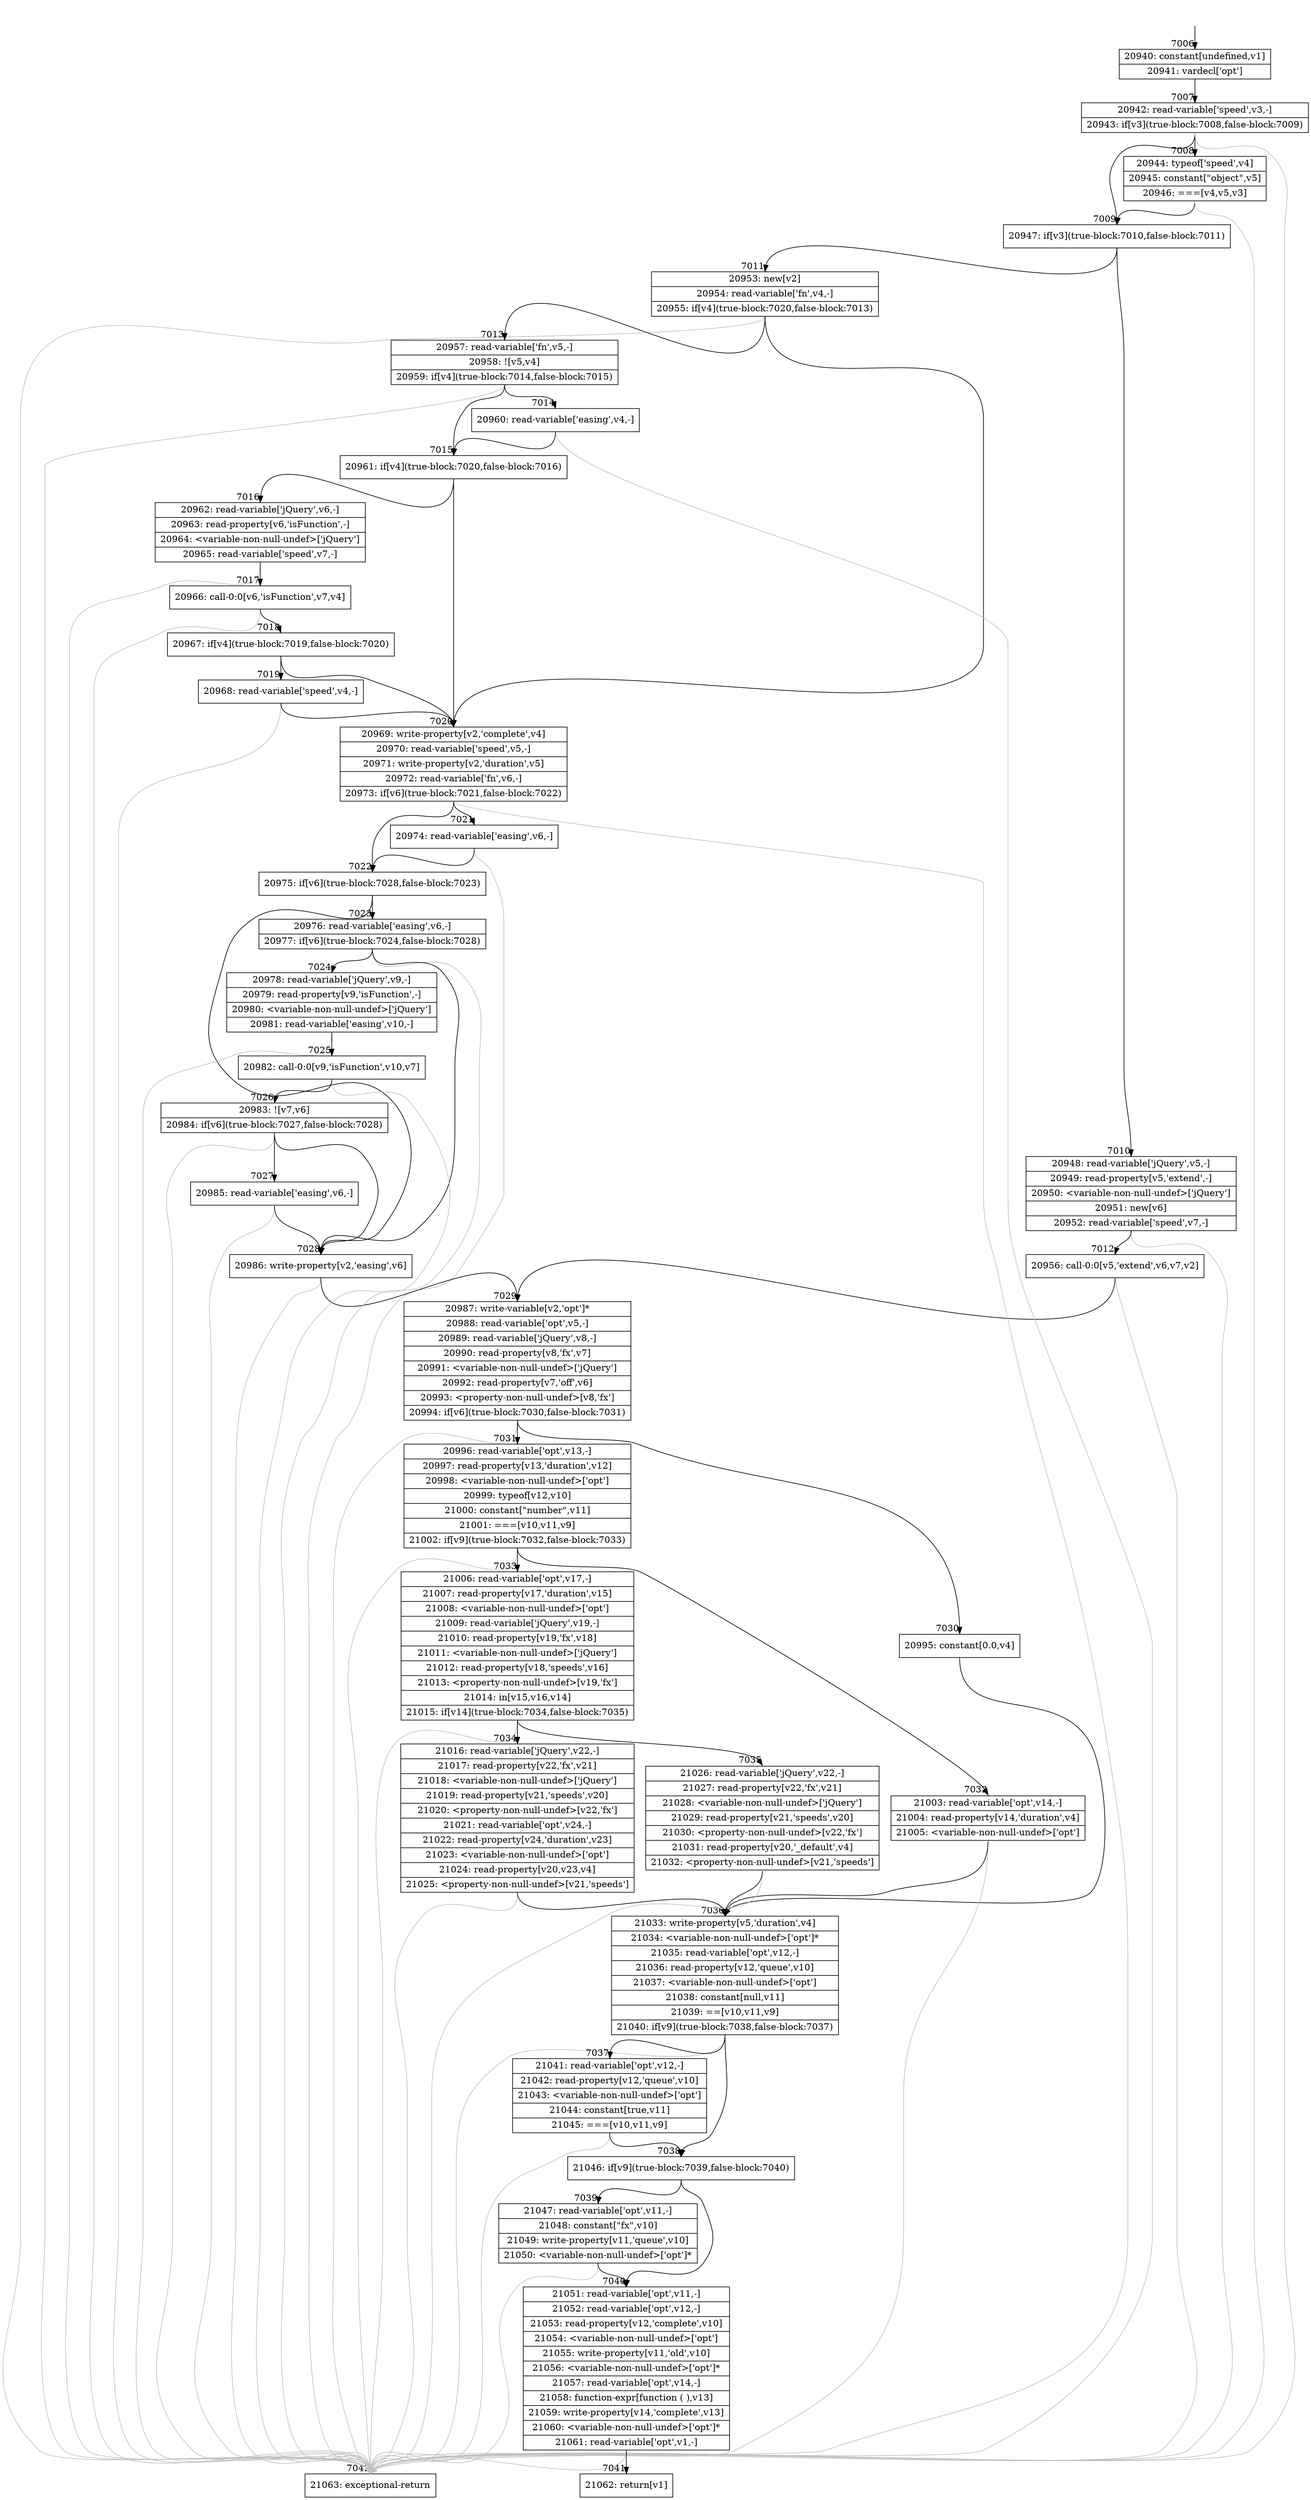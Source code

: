 digraph {
rankdir="TD"
BB_entry428[shape=none,label=""];
BB_entry428 -> BB7006 [tailport=s, headport=n, headlabel="    7006"]
BB7006 [shape=record label="{20940: constant[undefined,v1]|20941: vardecl['opt']}" ] 
BB7006 -> BB7007 [tailport=s, headport=n, headlabel="      7007"]
BB7007 [shape=record label="{20942: read-variable['speed',v3,-]|20943: if[v3](true-block:7008,false-block:7009)}" ] 
BB7007 -> BB7009 [tailport=s, headport=n, headlabel="      7009"]
BB7007 -> BB7008 [tailport=s, headport=n, headlabel="      7008"]
BB7007 -> BB7042 [tailport=s, headport=n, color=gray, headlabel="      7042"]
BB7008 [shape=record label="{20944: typeof['speed',v4]|20945: constant[\"object\",v5]|20946: ===[v4,v5,v3]}" ] 
BB7008 -> BB7009 [tailport=s, headport=n]
BB7008 -> BB7042 [tailport=s, headport=n, color=gray]
BB7009 [shape=record label="{20947: if[v3](true-block:7010,false-block:7011)}" ] 
BB7009 -> BB7010 [tailport=s, headport=n, headlabel="      7010"]
BB7009 -> BB7011 [tailport=s, headport=n, headlabel="      7011"]
BB7010 [shape=record label="{20948: read-variable['jQuery',v5,-]|20949: read-property[v5,'extend',-]|20950: \<variable-non-null-undef\>['jQuery']|20951: new[v6]|20952: read-variable['speed',v7,-]}" ] 
BB7010 -> BB7012 [tailport=s, headport=n, headlabel="      7012"]
BB7010 -> BB7042 [tailport=s, headport=n, color=gray]
BB7011 [shape=record label="{20953: new[v2]|20954: read-variable['fn',v4,-]|20955: if[v4](true-block:7020,false-block:7013)}" ] 
BB7011 -> BB7020 [tailport=s, headport=n, headlabel="      7020"]
BB7011 -> BB7013 [tailport=s, headport=n, headlabel="      7013"]
BB7011 -> BB7042 [tailport=s, headport=n, color=gray]
BB7012 [shape=record label="{20956: call-0:0[v5,'extend',v6,v7,v2]}" ] 
BB7012 -> BB7029 [tailport=s, headport=n, headlabel="      7029"]
BB7012 -> BB7042 [tailport=s, headport=n, color=gray]
BB7013 [shape=record label="{20957: read-variable['fn',v5,-]|20958: ![v5,v4]|20959: if[v4](true-block:7014,false-block:7015)}" ] 
BB7013 -> BB7015 [tailport=s, headport=n, headlabel="      7015"]
BB7013 -> BB7014 [tailport=s, headport=n, headlabel="      7014"]
BB7013 -> BB7042 [tailport=s, headport=n, color=gray]
BB7014 [shape=record label="{20960: read-variable['easing',v4,-]}" ] 
BB7014 -> BB7015 [tailport=s, headport=n]
BB7014 -> BB7042 [tailport=s, headport=n, color=gray]
BB7015 [shape=record label="{20961: if[v4](true-block:7020,false-block:7016)}" ] 
BB7015 -> BB7020 [tailport=s, headport=n]
BB7015 -> BB7016 [tailport=s, headport=n, headlabel="      7016"]
BB7016 [shape=record label="{20962: read-variable['jQuery',v6,-]|20963: read-property[v6,'isFunction',-]|20964: \<variable-non-null-undef\>['jQuery']|20965: read-variable['speed',v7,-]}" ] 
BB7016 -> BB7017 [tailport=s, headport=n, headlabel="      7017"]
BB7016 -> BB7042 [tailport=s, headport=n, color=gray]
BB7017 [shape=record label="{20966: call-0:0[v6,'isFunction',v7,v4]}" ] 
BB7017 -> BB7018 [tailport=s, headport=n, headlabel="      7018"]
BB7017 -> BB7042 [tailport=s, headport=n, color=gray]
BB7018 [shape=record label="{20967: if[v4](true-block:7019,false-block:7020)}" ] 
BB7018 -> BB7020 [tailport=s, headport=n]
BB7018 -> BB7019 [tailport=s, headport=n, headlabel="      7019"]
BB7019 [shape=record label="{20968: read-variable['speed',v4,-]}" ] 
BB7019 -> BB7020 [tailport=s, headport=n]
BB7019 -> BB7042 [tailport=s, headport=n, color=gray]
BB7020 [shape=record label="{20969: write-property[v2,'complete',v4]|20970: read-variable['speed',v5,-]|20971: write-property[v2,'duration',v5]|20972: read-variable['fn',v6,-]|20973: if[v6](true-block:7021,false-block:7022)}" ] 
BB7020 -> BB7022 [tailport=s, headport=n, headlabel="      7022"]
BB7020 -> BB7021 [tailport=s, headport=n, headlabel="      7021"]
BB7020 -> BB7042 [tailport=s, headport=n, color=gray]
BB7021 [shape=record label="{20974: read-variable['easing',v6,-]}" ] 
BB7021 -> BB7022 [tailport=s, headport=n]
BB7021 -> BB7042 [tailport=s, headport=n, color=gray]
BB7022 [shape=record label="{20975: if[v6](true-block:7028,false-block:7023)}" ] 
BB7022 -> BB7028 [tailport=s, headport=n, headlabel="      7028"]
BB7022 -> BB7023 [tailport=s, headport=n, headlabel="      7023"]
BB7023 [shape=record label="{20976: read-variable['easing',v6,-]|20977: if[v6](true-block:7024,false-block:7028)}" ] 
BB7023 -> BB7028 [tailport=s, headport=n]
BB7023 -> BB7024 [tailport=s, headport=n, headlabel="      7024"]
BB7023 -> BB7042 [tailport=s, headport=n, color=gray]
BB7024 [shape=record label="{20978: read-variable['jQuery',v9,-]|20979: read-property[v9,'isFunction',-]|20980: \<variable-non-null-undef\>['jQuery']|20981: read-variable['easing',v10,-]}" ] 
BB7024 -> BB7025 [tailport=s, headport=n, headlabel="      7025"]
BB7024 -> BB7042 [tailport=s, headport=n, color=gray]
BB7025 [shape=record label="{20982: call-0:0[v9,'isFunction',v10,v7]}" ] 
BB7025 -> BB7026 [tailport=s, headport=n, headlabel="      7026"]
BB7025 -> BB7042 [tailport=s, headport=n, color=gray]
BB7026 [shape=record label="{20983: ![v7,v6]|20984: if[v6](true-block:7027,false-block:7028)}" ] 
BB7026 -> BB7028 [tailport=s, headport=n]
BB7026 -> BB7027 [tailport=s, headport=n, headlabel="      7027"]
BB7026 -> BB7042 [tailport=s, headport=n, color=gray]
BB7027 [shape=record label="{20985: read-variable['easing',v6,-]}" ] 
BB7027 -> BB7028 [tailport=s, headport=n]
BB7027 -> BB7042 [tailport=s, headport=n, color=gray]
BB7028 [shape=record label="{20986: write-property[v2,'easing',v6]}" ] 
BB7028 -> BB7029 [tailport=s, headport=n]
BB7028 -> BB7042 [tailport=s, headport=n, color=gray]
BB7029 [shape=record label="{20987: write-variable[v2,'opt']*|20988: read-variable['opt',v5,-]|20989: read-variable['jQuery',v8,-]|20990: read-property[v8,'fx',v7]|20991: \<variable-non-null-undef\>['jQuery']|20992: read-property[v7,'off',v6]|20993: \<property-non-null-undef\>[v8,'fx']|20994: if[v6](true-block:7030,false-block:7031)}" ] 
BB7029 -> BB7030 [tailport=s, headport=n, headlabel="      7030"]
BB7029 -> BB7031 [tailport=s, headport=n, headlabel="      7031"]
BB7029 -> BB7042 [tailport=s, headport=n, color=gray]
BB7030 [shape=record label="{20995: constant[0.0,v4]}" ] 
BB7030 -> BB7036 [tailport=s, headport=n, headlabel="      7036"]
BB7031 [shape=record label="{20996: read-variable['opt',v13,-]|20997: read-property[v13,'duration',v12]|20998: \<variable-non-null-undef\>['opt']|20999: typeof[v12,v10]|21000: constant[\"number\",v11]|21001: ===[v10,v11,v9]|21002: if[v9](true-block:7032,false-block:7033)}" ] 
BB7031 -> BB7032 [tailport=s, headport=n, headlabel="      7032"]
BB7031 -> BB7033 [tailport=s, headport=n, headlabel="      7033"]
BB7031 -> BB7042 [tailport=s, headport=n, color=gray]
BB7032 [shape=record label="{21003: read-variable['opt',v14,-]|21004: read-property[v14,'duration',v4]|21005: \<variable-non-null-undef\>['opt']}" ] 
BB7032 -> BB7036 [tailport=s, headport=n]
BB7032 -> BB7042 [tailport=s, headport=n, color=gray]
BB7033 [shape=record label="{21006: read-variable['opt',v17,-]|21007: read-property[v17,'duration',v15]|21008: \<variable-non-null-undef\>['opt']|21009: read-variable['jQuery',v19,-]|21010: read-property[v19,'fx',v18]|21011: \<variable-non-null-undef\>['jQuery']|21012: read-property[v18,'speeds',v16]|21013: \<property-non-null-undef\>[v19,'fx']|21014: in[v15,v16,v14]|21015: if[v14](true-block:7034,false-block:7035)}" ] 
BB7033 -> BB7034 [tailport=s, headport=n, headlabel="      7034"]
BB7033 -> BB7035 [tailport=s, headport=n, headlabel="      7035"]
BB7033 -> BB7042 [tailport=s, headport=n, color=gray]
BB7034 [shape=record label="{21016: read-variable['jQuery',v22,-]|21017: read-property[v22,'fx',v21]|21018: \<variable-non-null-undef\>['jQuery']|21019: read-property[v21,'speeds',v20]|21020: \<property-non-null-undef\>[v22,'fx']|21021: read-variable['opt',v24,-]|21022: read-property[v24,'duration',v23]|21023: \<variable-non-null-undef\>['opt']|21024: read-property[v20,v23,v4]|21025: \<property-non-null-undef\>[v21,'speeds']}" ] 
BB7034 -> BB7036 [tailport=s, headport=n]
BB7034 -> BB7042 [tailport=s, headport=n, color=gray]
BB7035 [shape=record label="{21026: read-variable['jQuery',v22,-]|21027: read-property[v22,'fx',v21]|21028: \<variable-non-null-undef\>['jQuery']|21029: read-property[v21,'speeds',v20]|21030: \<property-non-null-undef\>[v22,'fx']|21031: read-property[v20,'_default',v4]|21032: \<property-non-null-undef\>[v21,'speeds']}" ] 
BB7035 -> BB7036 [tailport=s, headport=n]
BB7035 -> BB7042 [tailport=s, headport=n, color=gray]
BB7036 [shape=record label="{21033: write-property[v5,'duration',v4]|21034: \<variable-non-null-undef\>['opt']*|21035: read-variable['opt',v12,-]|21036: read-property[v12,'queue',v10]|21037: \<variable-non-null-undef\>['opt']|21038: constant[null,v11]|21039: ==[v10,v11,v9]|21040: if[v9](true-block:7038,false-block:7037)}" ] 
BB7036 -> BB7038 [tailport=s, headport=n, headlabel="      7038"]
BB7036 -> BB7037 [tailport=s, headport=n, headlabel="      7037"]
BB7036 -> BB7042 [tailport=s, headport=n, color=gray]
BB7037 [shape=record label="{21041: read-variable['opt',v12,-]|21042: read-property[v12,'queue',v10]|21043: \<variable-non-null-undef\>['opt']|21044: constant[true,v11]|21045: ===[v10,v11,v9]}" ] 
BB7037 -> BB7038 [tailport=s, headport=n]
BB7037 -> BB7042 [tailport=s, headport=n, color=gray]
BB7038 [shape=record label="{21046: if[v9](true-block:7039,false-block:7040)}" ] 
BB7038 -> BB7039 [tailport=s, headport=n, headlabel="      7039"]
BB7038 -> BB7040 [tailport=s, headport=n, headlabel="      7040"]
BB7039 [shape=record label="{21047: read-variable['opt',v11,-]|21048: constant[\"fx\",v10]|21049: write-property[v11,'queue',v10]|21050: \<variable-non-null-undef\>['opt']*}" ] 
BB7039 -> BB7040 [tailport=s, headport=n]
BB7039 -> BB7042 [tailport=s, headport=n, color=gray]
BB7040 [shape=record label="{21051: read-variable['opt',v11,-]|21052: read-variable['opt',v12,-]|21053: read-property[v12,'complete',v10]|21054: \<variable-non-null-undef\>['opt']|21055: write-property[v11,'old',v10]|21056: \<variable-non-null-undef\>['opt']*|21057: read-variable['opt',v14,-]|21058: function-expr[function ( ),v13]|21059: write-property[v14,'complete',v13]|21060: \<variable-non-null-undef\>['opt']*|21061: read-variable['opt',v1,-]}" ] 
BB7040 -> BB7041 [tailport=s, headport=n, headlabel="      7041"]
BB7040 -> BB7042 [tailport=s, headport=n, color=gray]
BB7041 [shape=record label="{21062: return[v1]}" ] 
BB7042 [shape=record label="{21063: exceptional-return}" ] 
}

